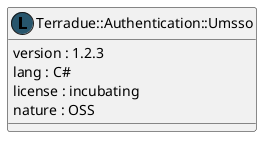 @startuml
  class "Terradue::Authentication::Umsso" as namespace_terradue_1_1_authentication_1_1_umsso << (L, #27556C) >> [[../namespaces/namespace_terradue_1_1_authentication_1_1_umsso.html]] {
     version : 1.2.3 
     lang : C#
     license : incubating
     nature : OSS
  }
@enduml
